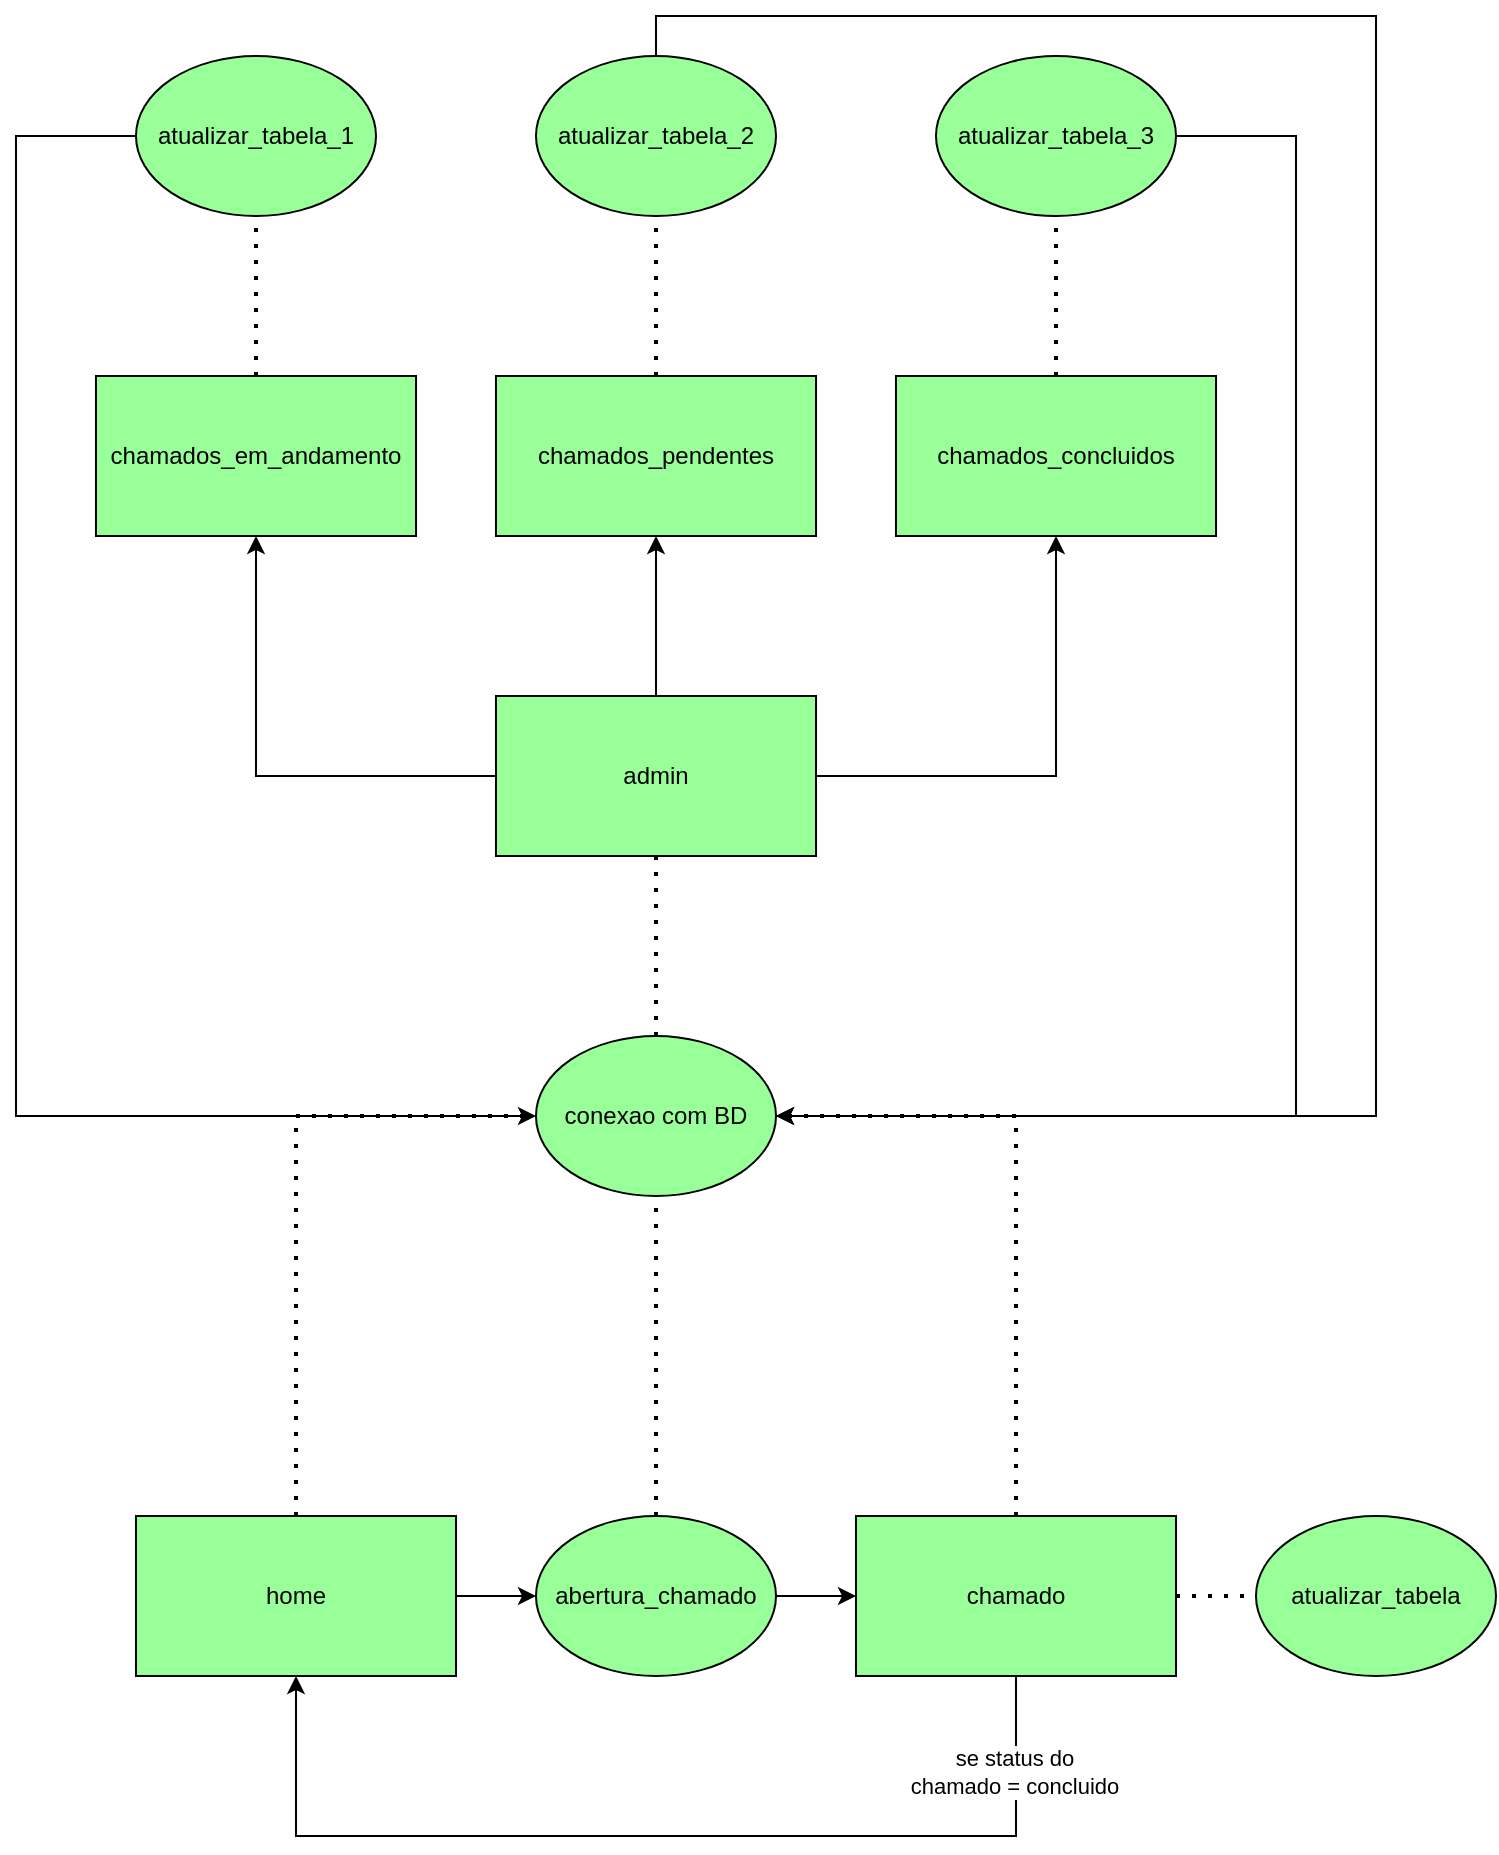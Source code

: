 <mxfile version="21.0.8" type="github">
  <diagram name="Página-1" id="KPXgi-UX2MajdnbyNQGS">
    <mxGraphModel dx="1988" dy="1807" grid="1" gridSize="10" guides="1" tooltips="1" connect="1" arrows="1" fold="1" page="1" pageScale="1" pageWidth="827" pageHeight="1169" math="0" shadow="0">
      <root>
        <mxCell id="0" />
        <mxCell id="1" parent="0" />
        <mxCell id="w-20aDRWs6tAkl76wKMx-5" value="" style="edgeStyle=orthogonalEdgeStyle;rounded=0;orthogonalLoop=1;jettySize=auto;html=1;fillColor=#99FF99;" parent="1" source="w-20aDRWs6tAkl76wKMx-1" target="w-20aDRWs6tAkl76wKMx-4" edge="1">
          <mxGeometry relative="1" as="geometry" />
        </mxCell>
        <mxCell id="w-20aDRWs6tAkl76wKMx-1" value="home" style="rounded=0;whiteSpace=wrap;html=1;fillColor=#99FF99;" parent="1" vertex="1">
          <mxGeometry x="-20" y="250" width="160" height="80" as="geometry" />
        </mxCell>
        <mxCell id="w-20aDRWs6tAkl76wKMx-16" style="edgeStyle=orthogonalEdgeStyle;rounded=0;orthogonalLoop=1;jettySize=auto;html=1;exitX=0.5;exitY=1;exitDx=0;exitDy=0;entryX=0.5;entryY=1;entryDx=0;entryDy=0;fillColor=#99FF99;" parent="1" source="w-20aDRWs6tAkl76wKMx-3" target="w-20aDRWs6tAkl76wKMx-1" edge="1">
          <mxGeometry relative="1" as="geometry">
            <Array as="points">
              <mxPoint x="420" y="410" />
              <mxPoint x="60" y="410" />
            </Array>
          </mxGeometry>
        </mxCell>
        <mxCell id="w-20aDRWs6tAkl76wKMx-17" value="se status do &lt;br&gt;chamado = concluido" style="edgeLabel;html=1;align=center;verticalAlign=middle;resizable=0;points=[];fillColor=#99FF99;" parent="w-20aDRWs6tAkl76wKMx-16" vertex="1" connectable="0">
          <mxGeometry x="-0.815" y="-1" relative="1" as="geometry">
            <mxPoint as="offset" />
          </mxGeometry>
        </mxCell>
        <mxCell id="w-20aDRWs6tAkl76wKMx-3" value="chamado" style="rounded=0;whiteSpace=wrap;html=1;fillColor=#99FF99;" parent="1" vertex="1">
          <mxGeometry x="340" y="250" width="160" height="80" as="geometry" />
        </mxCell>
        <mxCell id="w-20aDRWs6tAkl76wKMx-6" style="edgeStyle=orthogonalEdgeStyle;rounded=0;orthogonalLoop=1;jettySize=auto;html=1;entryX=0;entryY=0.5;entryDx=0;entryDy=0;fillColor=#99FF99;" parent="1" source="w-20aDRWs6tAkl76wKMx-4" target="w-20aDRWs6tAkl76wKMx-3" edge="1">
          <mxGeometry relative="1" as="geometry" />
        </mxCell>
        <mxCell id="w-20aDRWs6tAkl76wKMx-4" value="abertura_chamado" style="ellipse;whiteSpace=wrap;html=1;rounded=0;fillColor=#99FF99;" parent="1" vertex="1">
          <mxGeometry x="180" y="250" width="120" height="80" as="geometry" />
        </mxCell>
        <mxCell id="w-20aDRWs6tAkl76wKMx-7" value="conexao com BD" style="ellipse;whiteSpace=wrap;html=1;rounded=0;fillColor=#99FF99;" parent="1" vertex="1">
          <mxGeometry x="180" y="10" width="120" height="80" as="geometry" />
        </mxCell>
        <mxCell id="w-20aDRWs6tAkl76wKMx-14" value="atualizar_tabela" style="ellipse;whiteSpace=wrap;html=1;rounded=0;fillColor=#99FF99;" parent="1" vertex="1">
          <mxGeometry x="540" y="250" width="120" height="80" as="geometry" />
        </mxCell>
        <mxCell id="w-20aDRWs6tAkl76wKMx-20" value="" style="endArrow=none;dashed=1;html=1;dashPattern=1 3;strokeWidth=2;rounded=0;exitX=0.5;exitY=0;exitDx=0;exitDy=0;entryX=0;entryY=0.5;entryDx=0;entryDy=0;" parent="1" source="w-20aDRWs6tAkl76wKMx-1" target="w-20aDRWs6tAkl76wKMx-7" edge="1">
          <mxGeometry width="50" height="50" relative="1" as="geometry">
            <mxPoint x="150" y="90" as="sourcePoint" />
            <mxPoint x="200" y="40" as="targetPoint" />
            <Array as="points">
              <mxPoint x="60" y="50" />
            </Array>
          </mxGeometry>
        </mxCell>
        <mxCell id="w-20aDRWs6tAkl76wKMx-21" value="" style="endArrow=none;dashed=1;html=1;dashPattern=1 3;strokeWidth=2;rounded=0;exitX=0.5;exitY=0;exitDx=0;exitDy=0;" parent="1" target="w-20aDRWs6tAkl76wKMx-7" edge="1">
          <mxGeometry width="50" height="50" relative="1" as="geometry">
            <mxPoint x="240" y="250" as="sourcePoint" />
            <mxPoint x="240" y="90" as="targetPoint" />
            <Array as="points" />
          </mxGeometry>
        </mxCell>
        <mxCell id="w-20aDRWs6tAkl76wKMx-22" value="" style="endArrow=none;dashed=1;html=1;dashPattern=1 3;strokeWidth=2;rounded=0;exitX=0.5;exitY=0;exitDx=0;exitDy=0;entryX=1;entryY=0.5;entryDx=0;entryDy=0;" parent="1" source="w-20aDRWs6tAkl76wKMx-3" target="w-20aDRWs6tAkl76wKMx-7" edge="1">
          <mxGeometry width="50" height="50" relative="1" as="geometry">
            <mxPoint x="250" y="260" as="sourcePoint" />
            <mxPoint x="250" y="100" as="targetPoint" />
            <Array as="points">
              <mxPoint x="420" y="50" />
            </Array>
          </mxGeometry>
        </mxCell>
        <mxCell id="w-20aDRWs6tAkl76wKMx-23" value="" style="endArrow=none;dashed=1;html=1;dashPattern=1 3;strokeWidth=2;rounded=0;exitX=1;exitY=0.5;exitDx=0;exitDy=0;entryX=0;entryY=0.5;entryDx=0;entryDy=0;" parent="1" source="w-20aDRWs6tAkl76wKMx-3" target="w-20aDRWs6tAkl76wKMx-14" edge="1">
          <mxGeometry width="50" height="50" relative="1" as="geometry">
            <mxPoint x="430" y="260" as="sourcePoint" />
            <mxPoint x="310" y="60" as="targetPoint" />
            <Array as="points" />
          </mxGeometry>
        </mxCell>
        <mxCell id="AwAzdxmJKx9s8siGFr7Z-16" style="edgeStyle=orthogonalEdgeStyle;rounded=0;orthogonalLoop=1;jettySize=auto;html=1;entryX=0.5;entryY=1;entryDx=0;entryDy=0;" edge="1" parent="1" source="w-20aDRWs6tAkl76wKMx-24" target="AwAzdxmJKx9s8siGFr7Z-3">
          <mxGeometry relative="1" as="geometry" />
        </mxCell>
        <mxCell id="AwAzdxmJKx9s8siGFr7Z-17" style="edgeStyle=orthogonalEdgeStyle;rounded=0;orthogonalLoop=1;jettySize=auto;html=1;exitX=0.5;exitY=0;exitDx=0;exitDy=0;entryX=0.5;entryY=1;entryDx=0;entryDy=0;" edge="1" parent="1" source="w-20aDRWs6tAkl76wKMx-24" target="AwAzdxmJKx9s8siGFr7Z-4">
          <mxGeometry relative="1" as="geometry" />
        </mxCell>
        <mxCell id="AwAzdxmJKx9s8siGFr7Z-18" style="edgeStyle=orthogonalEdgeStyle;rounded=0;orthogonalLoop=1;jettySize=auto;html=1;entryX=0.5;entryY=1;entryDx=0;entryDy=0;" edge="1" parent="1" source="w-20aDRWs6tAkl76wKMx-24" target="AwAzdxmJKx9s8siGFr7Z-5">
          <mxGeometry relative="1" as="geometry" />
        </mxCell>
        <mxCell id="w-20aDRWs6tAkl76wKMx-24" value="admin" style="rounded=0;whiteSpace=wrap;html=1;fillColor=#99FF99;" parent="1" vertex="1">
          <mxGeometry x="160" y="-160" width="160" height="80" as="geometry" />
        </mxCell>
        <mxCell id="w-20aDRWs6tAkl76wKMx-25" value="" style="endArrow=none;dashed=1;html=1;dashPattern=1 3;strokeWidth=2;rounded=0;exitX=0.5;exitY=0;exitDx=0;exitDy=0;entryX=0.5;entryY=1;entryDx=0;entryDy=0;" parent="1" source="w-20aDRWs6tAkl76wKMx-7" target="w-20aDRWs6tAkl76wKMx-24" edge="1">
          <mxGeometry width="50" height="50" relative="1" as="geometry">
            <mxPoint x="220" y="-130" as="sourcePoint" />
            <mxPoint x="270" y="-180" as="targetPoint" />
            <Array as="points" />
          </mxGeometry>
        </mxCell>
        <mxCell id="AwAzdxmJKx9s8siGFr7Z-3" value="chamados_em_andamento" style="rounded=0;whiteSpace=wrap;html=1;fillColor=#99FF99;" vertex="1" parent="1">
          <mxGeometry x="-40" y="-320" width="160" height="80" as="geometry" />
        </mxCell>
        <mxCell id="AwAzdxmJKx9s8siGFr7Z-4" value="chamados_pendentes" style="rounded=0;whiteSpace=wrap;html=1;fillColor=#99FF99;" vertex="1" parent="1">
          <mxGeometry x="160" y="-320" width="160" height="80" as="geometry" />
        </mxCell>
        <mxCell id="AwAzdxmJKx9s8siGFr7Z-5" value="chamados_concluidos" style="rounded=0;whiteSpace=wrap;html=1;fillColor=#99FF99;" vertex="1" parent="1">
          <mxGeometry x="360" y="-320" width="160" height="80" as="geometry" />
        </mxCell>
        <mxCell id="AwAzdxmJKx9s8siGFr7Z-12" style="edgeStyle=orthogonalEdgeStyle;rounded=0;orthogonalLoop=1;jettySize=auto;html=1;exitX=0.5;exitY=0;exitDx=0;exitDy=0;entryX=1;entryY=0.5;entryDx=0;entryDy=0;" edge="1" parent="1" source="AwAzdxmJKx9s8siGFr7Z-6" target="w-20aDRWs6tAkl76wKMx-7">
          <mxGeometry relative="1" as="geometry">
            <Array as="points">
              <mxPoint x="240" y="-500" />
              <mxPoint x="600" y="-500" />
              <mxPoint x="600" y="50" />
            </Array>
          </mxGeometry>
        </mxCell>
        <mxCell id="AwAzdxmJKx9s8siGFr7Z-6" value="atualizar_tabela_2" style="ellipse;whiteSpace=wrap;html=1;rounded=0;fillColor=#99FF99;" vertex="1" parent="1">
          <mxGeometry x="180" y="-480" width="120" height="80" as="geometry" />
        </mxCell>
        <mxCell id="AwAzdxmJKx9s8siGFr7Z-11" style="edgeStyle=orthogonalEdgeStyle;rounded=0;orthogonalLoop=1;jettySize=auto;html=1;exitX=1;exitY=0.5;exitDx=0;exitDy=0;entryX=1;entryY=0.5;entryDx=0;entryDy=0;" edge="1" parent="1" source="AwAzdxmJKx9s8siGFr7Z-7" target="w-20aDRWs6tAkl76wKMx-7">
          <mxGeometry relative="1" as="geometry">
            <Array as="points">
              <mxPoint x="560" y="-440" />
              <mxPoint x="560" y="50" />
            </Array>
          </mxGeometry>
        </mxCell>
        <mxCell id="AwAzdxmJKx9s8siGFr7Z-7" value="atualizar_tabela_3" style="ellipse;whiteSpace=wrap;html=1;rounded=0;fillColor=#99FF99;" vertex="1" parent="1">
          <mxGeometry x="380" y="-480" width="120" height="80" as="geometry" />
        </mxCell>
        <mxCell id="AwAzdxmJKx9s8siGFr7Z-10" style="edgeStyle=orthogonalEdgeStyle;rounded=0;orthogonalLoop=1;jettySize=auto;html=1;exitX=0;exitY=0.5;exitDx=0;exitDy=0;entryX=0;entryY=0.5;entryDx=0;entryDy=0;" edge="1" parent="1" source="AwAzdxmJKx9s8siGFr7Z-8" target="w-20aDRWs6tAkl76wKMx-7">
          <mxGeometry relative="1" as="geometry">
            <Array as="points">
              <mxPoint x="-80" y="-440" />
              <mxPoint x="-80" y="50" />
            </Array>
          </mxGeometry>
        </mxCell>
        <mxCell id="AwAzdxmJKx9s8siGFr7Z-8" value="atualizar_tabela_1" style="ellipse;whiteSpace=wrap;html=1;rounded=0;fillColor=#99FF99;" vertex="1" parent="1">
          <mxGeometry x="-20" y="-480" width="120" height="80" as="geometry" />
        </mxCell>
        <mxCell id="AwAzdxmJKx9s8siGFr7Z-13" value="" style="endArrow=none;dashed=1;html=1;dashPattern=1 3;strokeWidth=2;rounded=0;entryX=0.5;entryY=1;entryDx=0;entryDy=0;" edge="1" parent="1" source="AwAzdxmJKx9s8siGFr7Z-3" target="AwAzdxmJKx9s8siGFr7Z-8">
          <mxGeometry width="50" height="50" relative="1" as="geometry">
            <mxPoint x="10" y="-340" as="sourcePoint" />
            <mxPoint x="60" y="-390" as="targetPoint" />
          </mxGeometry>
        </mxCell>
        <mxCell id="AwAzdxmJKx9s8siGFr7Z-14" value="" style="endArrow=none;dashed=1;html=1;dashPattern=1 3;strokeWidth=2;rounded=0;exitX=0.5;exitY=0;exitDx=0;exitDy=0;" edge="1" parent="1" source="AwAzdxmJKx9s8siGFr7Z-4" target="AwAzdxmJKx9s8siGFr7Z-6">
          <mxGeometry width="50" height="50" relative="1" as="geometry">
            <mxPoint x="215" y="-340" as="sourcePoint" />
            <mxPoint x="265" y="-390" as="targetPoint" />
          </mxGeometry>
        </mxCell>
        <mxCell id="AwAzdxmJKx9s8siGFr7Z-15" value="" style="endArrow=none;dashed=1;html=1;dashPattern=1 3;strokeWidth=2;rounded=0;exitX=0.5;exitY=0;exitDx=0;exitDy=0;" edge="1" parent="1" source="AwAzdxmJKx9s8siGFr7Z-5" target="AwAzdxmJKx9s8siGFr7Z-7">
          <mxGeometry width="50" height="50" relative="1" as="geometry">
            <mxPoint x="410" y="-330" as="sourcePoint" />
            <mxPoint x="460" y="-380" as="targetPoint" />
          </mxGeometry>
        </mxCell>
      </root>
    </mxGraphModel>
  </diagram>
</mxfile>
